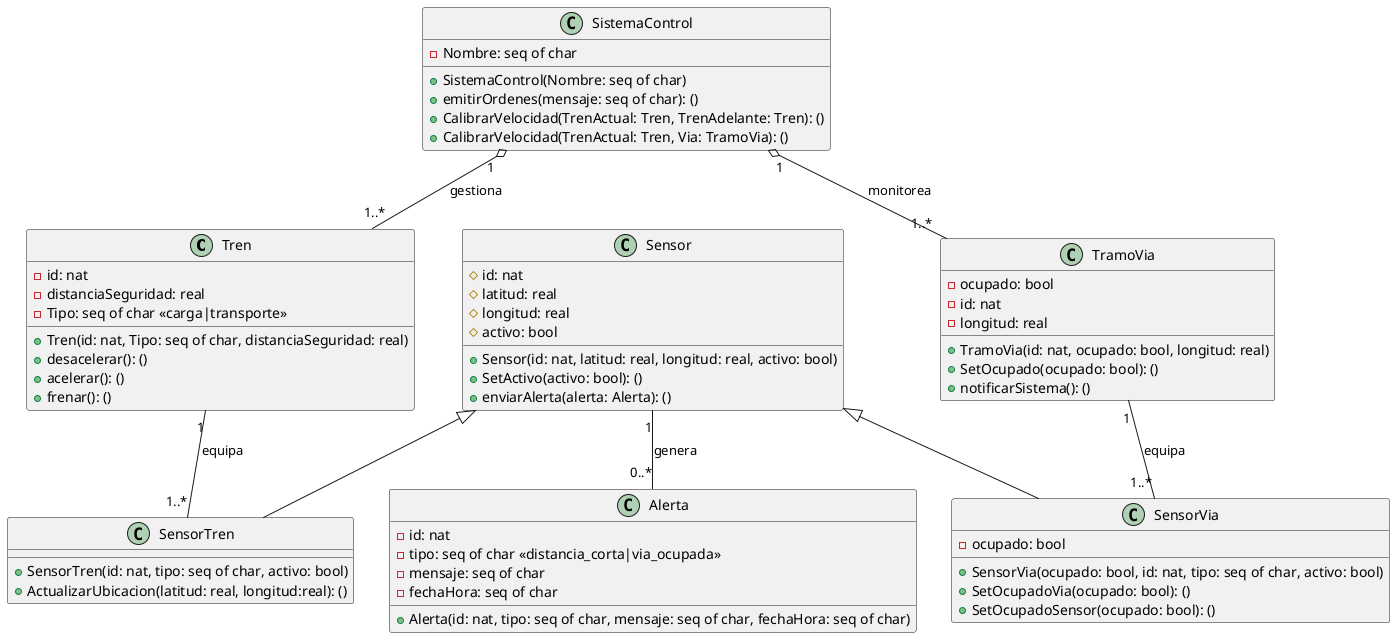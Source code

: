 @startuml trafico de trenes

class Tren {
    -id: nat
    -distanciaSeguridad: real
    -Tipo: seq of char <<carga|transporte>>
    +Tren(id: nat, Tipo: seq of char, distanciaSeguridad: real)
    +desacelerar(): ()
    +acelerar(): ()
    +frenar(): ()
}

class TramoVia {
    -ocupado: bool
    -id: nat
    -longitud: real
    +TramoVia(id: nat, ocupado: bool, longitud: real)
    +SetOcupado(ocupado: bool): ()
    +notificarSistema(): ()
}

class Sensor {
    #id: nat
    #latitud: real 
    #longitud: real 
    #activo: bool
    +Sensor(id: nat, latitud: real, longitud: real, activo: bool)
    +SetActivo(activo: bool): ()
    +enviarAlerta(alerta: Alerta): ()
}

class SensorTren {
    +SensorTren(id: nat, tipo: seq of char, activo: bool)
    +ActualizarUbicacion(latitud: real, longitud:real): ()
}

class SensorVia {
    -ocupado: bool
    +SensorVia(ocupado: bool, id: nat, tipo: seq of char, activo: bool)
    +SetOcupadoVia(ocupado: bool): ()
    +SetOcupadoSensor(ocupado: bool): ()
}

class Alerta {
    -id: nat
    -tipo: seq of char <<distancia_corta|via_ocupada>>
    -mensaje: seq of char
    -fechaHora: seq of char
    +Alerta(id: nat, tipo: seq of char, mensaje: seq of char, fechaHora: seq of char)
}

class SistemaControl {
    -Nombre: seq of char
    +SistemaControl(Nombre: seq of char)
    +emitirOrdenes(mensaje: seq of char): ()
    +CalibrarVelocidad(TrenActual: Tren, TrenAdelante: Tren): ()
    +CalibrarVelocidad(TrenActual: Tren, Via: TramoVia): ()
}

' Herencia
Sensor <|-- SensorTren
Sensor <|-- SensorVia

' Relaciones del sistema
SistemaControl "1" o-- "1..*" Tren : gestiona 
SistemaControl "1" o-- "1..*" TramoVia : monitorea 

' Relaciones entre entidades físicas
TramoVia "1" -- "1..*" SensorVia : equipa 
Tren "1" -- "1..*" SensorTren : equipa

' Generación de alertas
Sensor "1" -- "0..*" Alerta : genera

@enduml